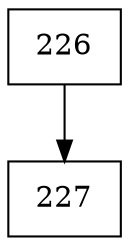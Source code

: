 digraph G {
  node [shape=record];
  node0 [label="{226}"];
  node0 -> node1;
  node1 [label="{227}"];
}

